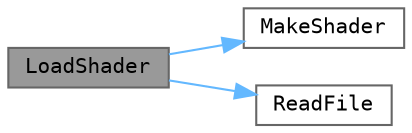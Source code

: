 digraph "LoadShader"
{
 // LATEX_PDF_SIZE
  bgcolor="transparent";
  edge [fontname=Terminal,fontsize=10,labelfontname=Helvetica,labelfontsize=10];
  node [fontname=Terminal,fontsize=10,shape=box,height=0.2,width=0.4];
  rankdir="LR";
  Node1 [label="LoadShader",height=0.2,width=0.4,color="gray40", fillcolor="grey60", style="filled", fontcolor="black",tooltip="Load a shader from file"];
  Node1 -> Node2 [color="steelblue1",style="solid"];
  Node2 [label="MakeShader",height=0.2,width=0.4,color="grey40", fillcolor="white", style="filled",URL="$_renderer_8cpp.html#acd35887a99e6bde81f36020e87aae28d",tooltip="Builds a shader"];
  Node1 -> Node3 [color="steelblue1",style="solid"];
  Node3 [label="ReadFile",height=0.2,width=0.4,color="grey40", fillcolor="white", style="filled",URL="$_renderer_8cpp.html#a570229cd3453d3b1a930a8ec7d6133e5",tooltip="Read from a file"];
}
